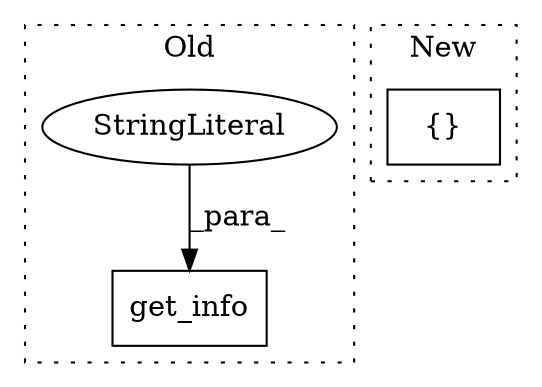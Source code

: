 digraph G {
subgraph cluster0 {
1 [label="get_info" a="32" s="636,657" l="9,1" shape="box"];
3 [label="StringLiteral" a="45" s="645" l="10" shape="ellipse"];
label = "Old";
style="dotted";
}
subgraph cluster1 {
2 [label="{}" a="4" s="749" l="2" shape="box"];
label = "New";
style="dotted";
}
3 -> 1 [label="_para_"];
}